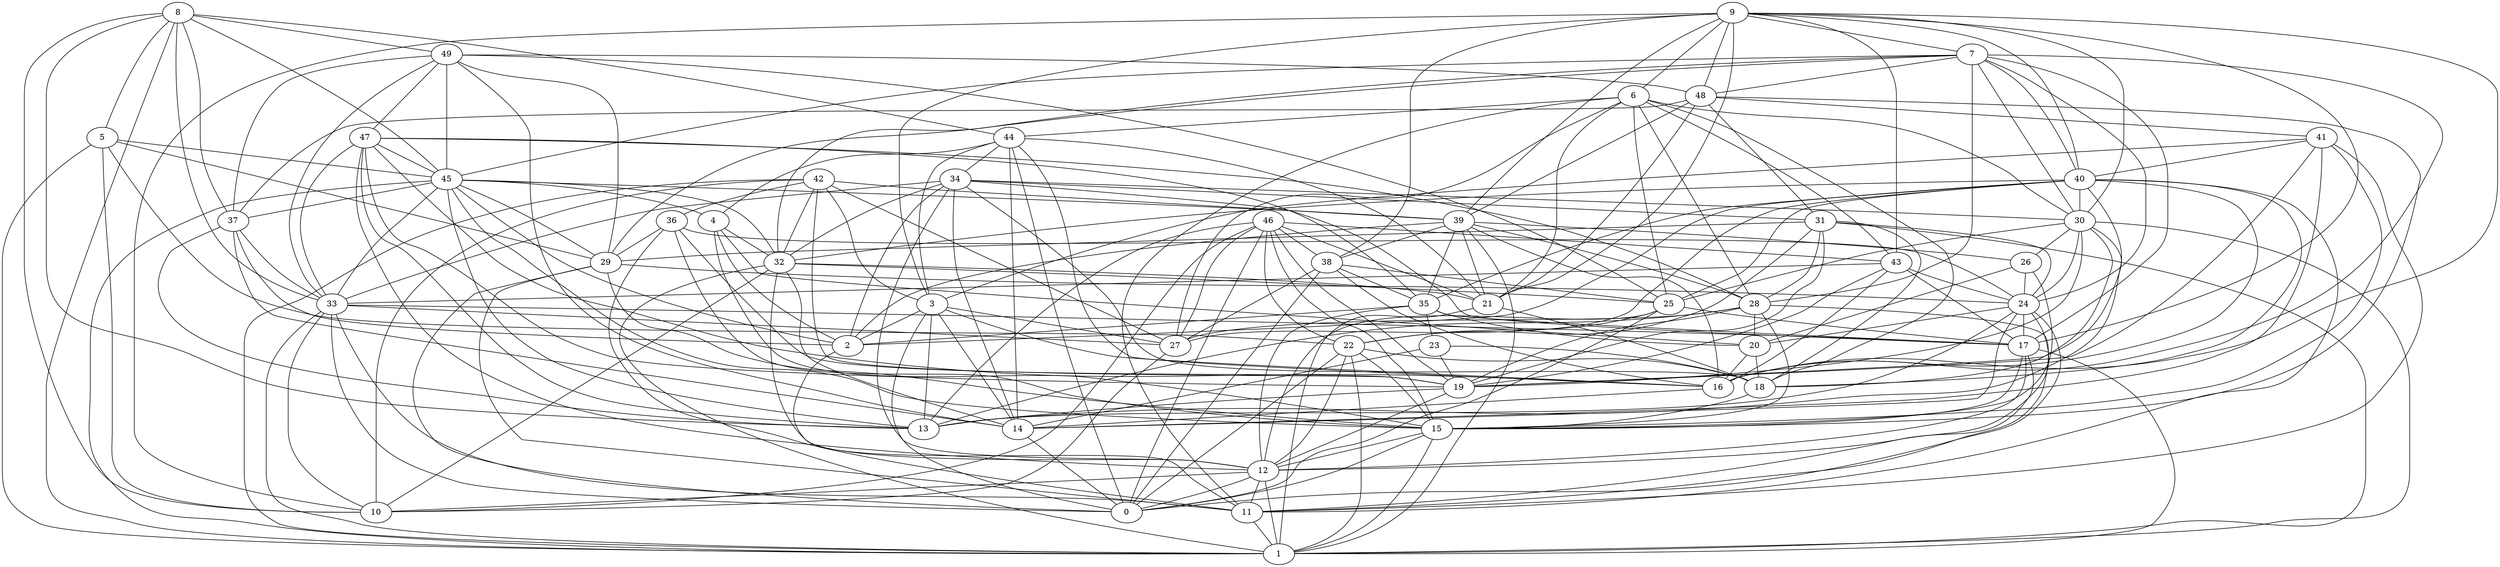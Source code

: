 digraph GG_graph {

subgraph G_graph {
edge [color = black]
"8" -> "5" [dir = none]
"8" -> "37" [dir = none]
"8" -> "44" [dir = none]
"8" -> "33" [dir = none]
"8" -> "45" [dir = none]
"33" -> "0" [dir = none]
"33" -> "1" [dir = none]
"33" -> "17" [dir = none]
"33" -> "27" [dir = none]
"43" -> "16" [dir = none]
"43" -> "19" [dir = none]
"20" -> "16" [dir = none]
"5" -> "10" [dir = none]
"5" -> "29" [dir = none]
"5" -> "1" [dir = none]
"48" -> "41" [dir = none]
"48" -> "39" [dir = none]
"48" -> "31" [dir = none]
"48" -> "15" [dir = none]
"48" -> "37" [dir = none]
"48" -> "21" [dir = none]
"18" -> "15" [dir = none]
"22" -> "15" [dir = none]
"22" -> "1" [dir = none]
"23" -> "18" [dir = none]
"23" -> "19" [dir = none]
"21" -> "1" [dir = none]
"19" -> "12" [dir = none]
"36" -> "15" [dir = none]
"36" -> "29" [dir = none]
"36" -> "19" [dir = none]
"36" -> "11" [dir = none]
"36" -> "24" [dir = none]
"42" -> "10" [dir = none]
"42" -> "39" [dir = none]
"42" -> "27" [dir = none]
"42" -> "1" [dir = none]
"42" -> "19" [dir = none]
"42" -> "36" [dir = none]
"49" -> "48" [dir = none]
"49" -> "25" [dir = none]
"49" -> "29" [dir = none]
"49" -> "14" [dir = none]
"49" -> "37" [dir = none]
"26" -> "15" [dir = none]
"26" -> "20" [dir = none]
"26" -> "24" [dir = none]
"32" -> "21" [dir = none]
"32" -> "25" [dir = none]
"7" -> "16" [dir = none]
"7" -> "30" [dir = none]
"7" -> "48" [dir = none]
"7" -> "28" [dir = none]
"7" -> "17" [dir = none]
"46" -> "22" [dir = none]
"46" -> "27" [dir = none]
"46" -> "38" [dir = none]
"46" -> "10" [dir = none]
"46" -> "15" [dir = none]
"47" -> "28" [dir = none]
"47" -> "45" [dir = none]
"47" -> "16" [dir = none]
"47" -> "12" [dir = none]
"9" -> "30" [dir = none]
"9" -> "43" [dir = none]
"9" -> "16" [dir = none]
"9" -> "3" [dir = none]
"9" -> "48" [dir = none]
"9" -> "17" [dir = none]
"9" -> "6" [dir = none]
"9" -> "40" [dir = none]
"9" -> "10" [dir = none]
"17" -> "11" [dir = none]
"17" -> "12" [dir = none]
"40" -> "18" [dir = none]
"40" -> "32" [dir = none]
"40" -> "16" [dir = none]
"40" -> "27" [dir = none]
"40" -> "2" [dir = none]
"40" -> "35" [dir = none]
"29" -> "15" [dir = none]
"29" -> "11" [dir = none]
"29" -> "24" [dir = none]
"37" -> "2" [dir = none]
"37" -> "14" [dir = none]
"37" -> "13" [dir = none]
"44" -> "21" [dir = none]
"44" -> "4" [dir = none]
"44" -> "0" [dir = none]
"38" -> "27" [dir = none]
"38" -> "0" [dir = none]
"35" -> "12" [dir = none]
"35" -> "23" [dir = none]
"35" -> "20" [dir = none]
"35" -> "17" [dir = none]
"28" -> "27" [dir = none]
"28" -> "11" [dir = none]
"41" -> "40" [dir = none]
"41" -> "14" [dir = none]
"41" -> "3" [dir = none]
"24" -> "17" [dir = none]
"24" -> "13" [dir = none]
"24" -> "12" [dir = none]
"24" -> "14" [dir = none]
"39" -> "38" [dir = none]
"39" -> "1" [dir = none]
"39" -> "16" [dir = none]
"39" -> "35" [dir = none]
"39" -> "26" [dir = none]
"39" -> "21" [dir = none]
"39" -> "28" [dir = none]
"31" -> "1" [dir = none]
"31" -> "19" [dir = none]
"31" -> "22" [dir = none]
"31" -> "28" [dir = none]
"31" -> "29" [dir = none]
"14" -> "0" [dir = none]
"34" -> "14" [dir = none]
"34" -> "33" [dir = none]
"34" -> "32" [dir = none]
"34" -> "18" [dir = none]
"34" -> "2" [dir = none]
"34" -> "31" [dir = none]
"4" -> "20" [dir = none]
"4" -> "32" [dir = none]
"4" -> "15" [dir = none]
"4" -> "2" [dir = none]
"6" -> "11" [dir = none]
"6" -> "21" [dir = none]
"6" -> "27" [dir = none]
"6" -> "30" [dir = none]
"6" -> "44" [dir = none]
"30" -> "24" [dir = none]
"30" -> "19" [dir = none]
"30" -> "18" [dir = none]
"3" -> "2" [dir = none]
"3" -> "16" [dir = none]
"3" -> "0" [dir = none]
"45" -> "13" [dir = none]
"45" -> "32" [dir = none]
"45" -> "37" [dir = none]
"45" -> "2" [dir = none]
"45" -> "1" [dir = none]
"45" -> "15" [dir = none]
"45" -> "29" [dir = none]
"45" -> "39" [dir = none]
"25" -> "17" [dir = none]
"30" -> "25" [dir = none]
"42" -> "3" [dir = none]
"7" -> "24" [dir = none]
"40" -> "25" [dir = none]
"47" -> "19" [dir = none]
"41" -> "11" [dir = none]
"3" -> "13" [dir = none]
"49" -> "45" [dir = none]
"42" -> "32" [dir = none]
"30" -> "13" [dir = none]
"20" -> "18" [dir = none]
"16" -> "14" [dir = none]
"35" -> "2" [dir = none]
"25" -> "0" [dir = none]
"44" -> "34" [dir = none]
"33" -> "11" [dir = none]
"40" -> "30" [dir = none]
"45" -> "33" [dir = none]
"22" -> "18" [dir = none]
"24" -> "0" [dir = none]
"38" -> "25" [dir = none]
"6" -> "25" [dir = none]
"3" -> "14" [dir = none]
"9" -> "39" [dir = none]
"28" -> "13" [dir = none]
"11" -> "1" [dir = none]
"46" -> "13" [dir = none]
"24" -> "20" [dir = none]
"12" -> "0" [dir = none]
"49" -> "33" [dir = none]
"32" -> "1" [dir = none]
"46" -> "43" [dir = none]
"28" -> "15" [dir = none]
"46" -> "0" [dir = none]
"39" -> "2" [dir = none]
"38" -> "35" [dir = none]
"44" -> "3" [dir = none]
"6" -> "28" [dir = none]
"43" -> "24" [dir = none]
"8" -> "49" [dir = none]
"9" -> "38" [dir = none]
"17" -> "15" [dir = none]
"29" -> "0" [dir = none]
"2" -> "11" [dir = none]
"15" -> "1" [dir = none]
"40" -> "11" [dir = none]
"34" -> "12" [dir = none]
"32" -> "12" [dir = none]
"47" -> "33" [dir = none]
"17" -> "1" [dir = none]
"47" -> "13" [dir = none]
"34" -> "17" [dir = none]
"3" -> "27" [dir = none]
"25" -> "22" [dir = none]
"21" -> "18" [dir = none]
"43" -> "33" [dir = none]
"7" -> "29" [dir = none]
"19" -> "13" [dir = none]
"15" -> "0" [dir = none]
"46" -> "19" [dir = none]
"27" -> "10" [dir = none]
"5" -> "45" [dir = none]
"28" -> "19" [dir = none]
"43" -> "17" [dir = none]
"30" -> "26" [dir = none]
"31" -> "24" [dir = none]
"9" -> "7" [dir = none]
"8" -> "13" [dir = none]
"12" -> "1" [dir = none]
"8" -> "1" [dir = none]
"9" -> "21" [dir = none]
"6" -> "43" [dir = none]
"33" -> "10" [dir = none]
"15" -> "12" [dir = none]
"49" -> "47" [dir = none]
"41" -> "15" [dir = none]
"23" -> "14" [dir = none]
"41" -> "19" [dir = none]
"30" -> "1" [dir = none]
"45" -> "4" [dir = none]
"28" -> "20" [dir = none]
"34" -> "30" [dir = none]
"32" -> "14" [dir = none]
"7" -> "40" [dir = none]
"38" -> "16" [dir = none]
"22" -> "12" [dir = none]
"37" -> "33" [dir = none]
"12" -> "11" [dir = none]
"44" -> "16" [dir = none]
"7" -> "32" [dir = none]
"5" -> "22" [dir = none]
"22" -> "0" [dir = none]
"47" -> "35" [dir = none]
"25" -> "12" [dir = none]
"32" -> "10" [dir = none]
"46" -> "21" [dir = none]
"31" -> "18" [dir = none]
"7" -> "45" [dir = none]
"40" -> "19" [dir = none]
"44" -> "14" [dir = none]
"8" -> "10" [dir = none]
"12" -> "10" [dir = none]
"6" -> "18" [dir = none]
}

}

